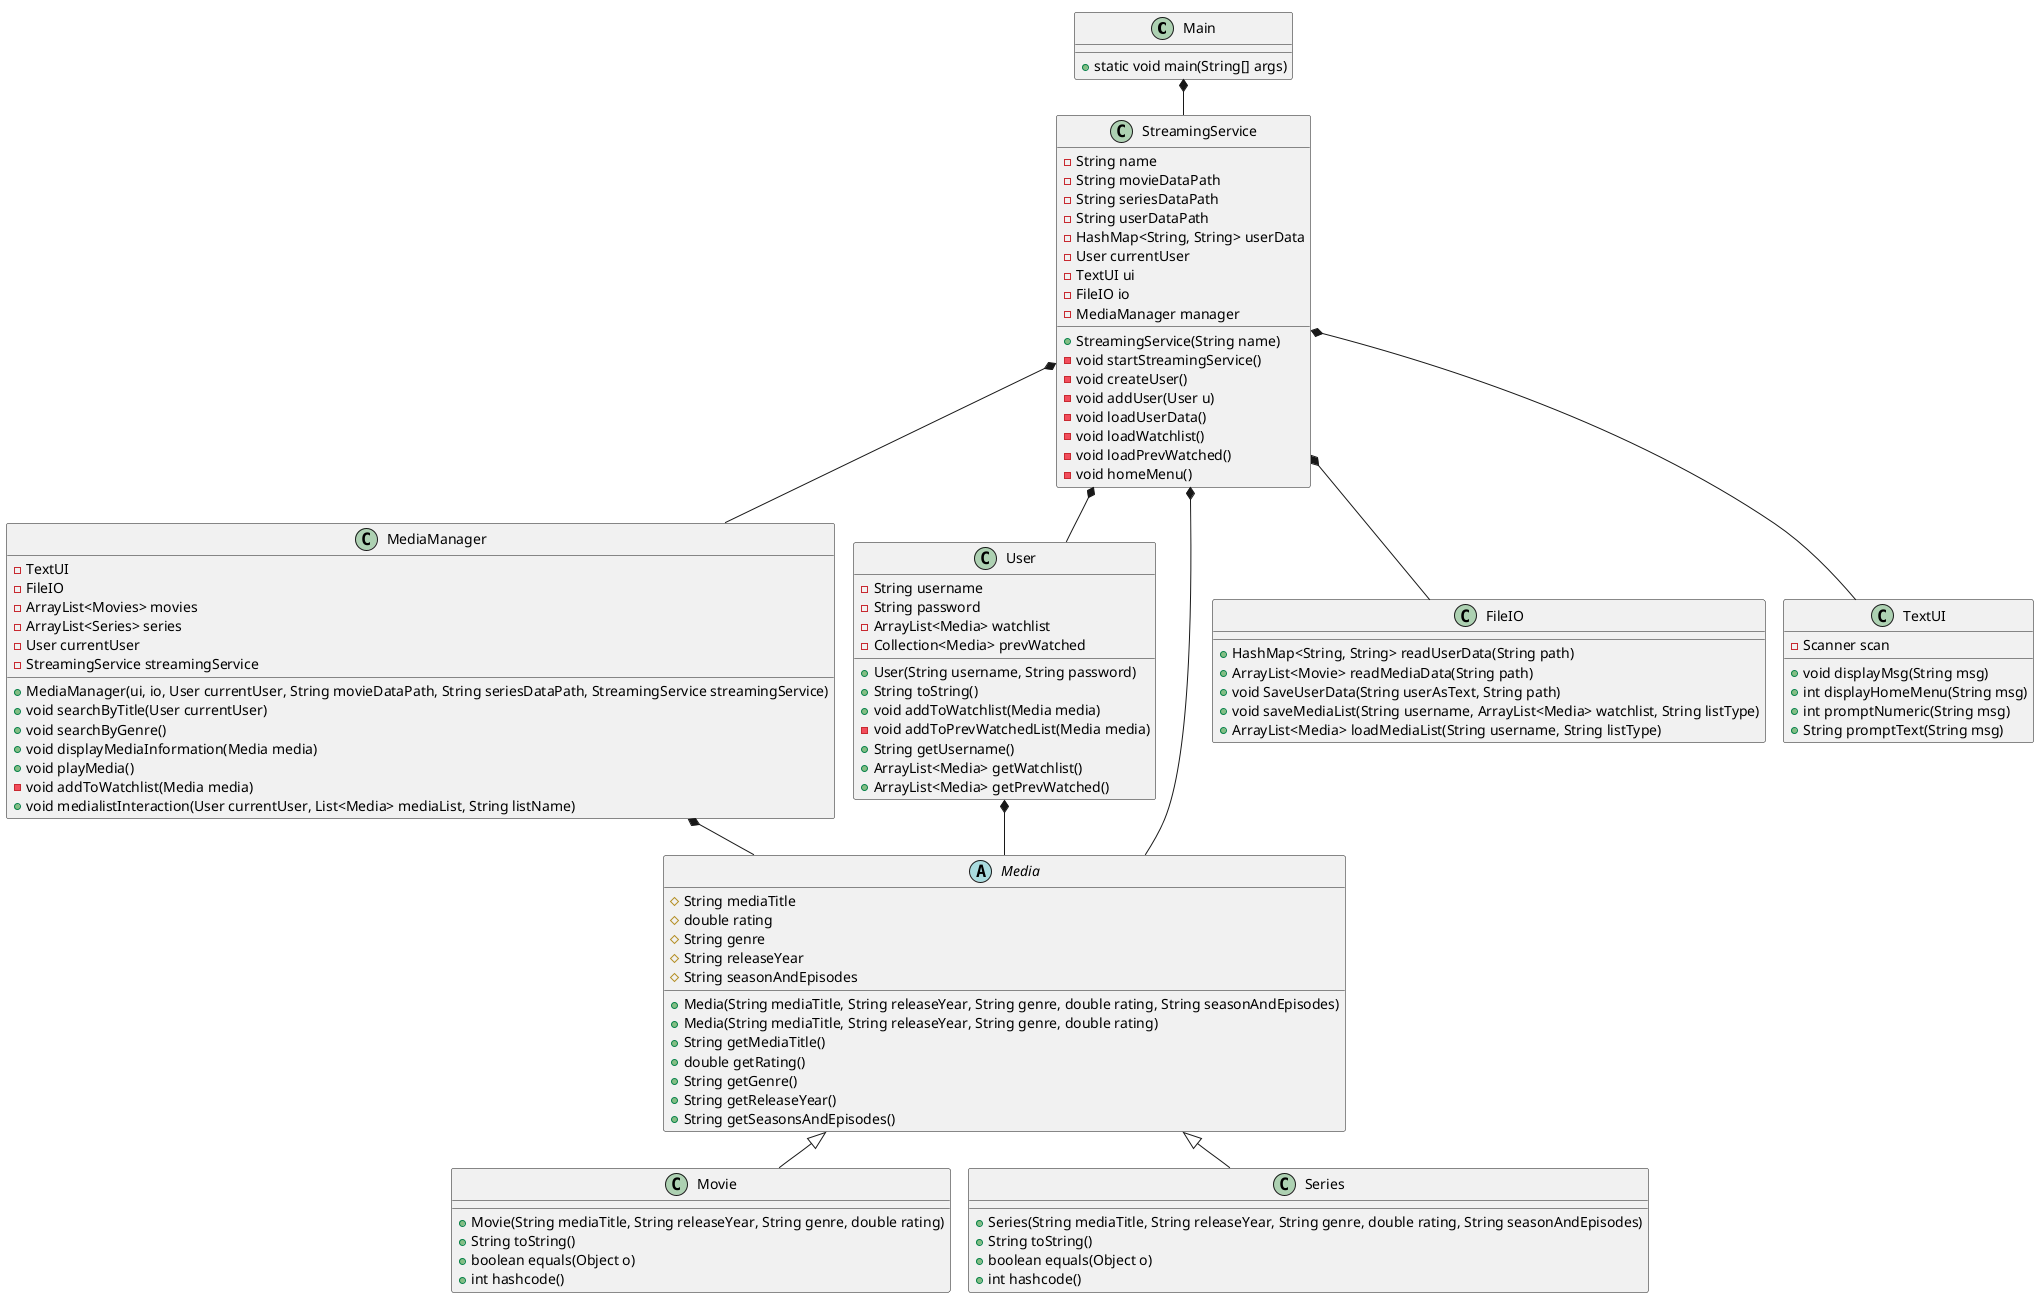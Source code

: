 @startuml
!pragma layout smetana

class Main {
+ static void main(String[] args)
}

class StreamingService{
- String name
- String movieDataPath
- String seriesDataPath
- String userDataPath
- HashMap<String, String> userData
- User currentUser
- TextUI ui
- FileIO io
- MediaManager manager
+ StreamingService(String name)
- void startStreamingService()
- void createUser()
- void addUser(User u)
- void loadUserData()
- void loadWatchlist()
- void loadPrevWatched()
- void homeMenu()


}

class MediaManager {
- TextUI
- FileIO
- ArrayList<Movies> movies
- ArrayList<Series> series
- User currentUser
- StreamingService streamingService
+ MediaManager(ui, io, User currentUser, String movieDataPath, String seriesDataPath, StreamingService streamingService)
+ void searchByTitle(User currentUser)
+ void searchByGenre()
+ void displayMediaInformation(Media media)
+ void playMedia()
- void addToWatchlist(Media media)
+ void medialistInteraction(User currentUser, List<Media> mediaList, String listName)
}

class User {
- String username
- String password
- ArrayList<Media> watchlist
- Collection<Media> prevWatched
+ User(String username, String password)
+ String toString()
+ void addToWatchlist(Media media)
- void addToPrevWatchedList(Media media)
+ String getUsername()
+ ArrayList<Media> getWatchlist()
+ ArrayList<Media> getPrevWatched()
}


abstract class Media{
# String mediaTitle
# double rating
# String genre
# String releaseYear
# String seasonAndEpisodes
+Media(String mediaTitle, String releaseYear, String genre, double rating, String seasonAndEpisodes)
+Media(String mediaTitle, String releaseYear, String genre, double rating)
+String getMediaTitle()
+double getRating()
+String getGenre()
+String getReleaseYear()
+String getSeasonsAndEpisodes()
}

class Movie{
+ Movie(String mediaTitle, String releaseYear, String genre, double rating)
+ String toString()
+ boolean equals(Object o)
+ int hashcode()
}

class Series{
+Series(String mediaTitle, String releaseYear, String genre, double rating, String seasonAndEpisodes)
+String toString()
+ boolean equals(Object o)
+ int hashcode()
}

class FileIO {
+ HashMap<String, String> readUserData(String path)
+ ArrayList<Movie> readMediaData(String path)
+ void SaveUserData(String userAsText, String path)
+ void saveMediaList(String username, ArrayList<Media> watchlist, String listType)
+ ArrayList<Media> loadMediaList(String username, String listType)
}

class TextUI {
- Scanner scan
+ void displayMsg(String msg)
+ int displayHomeMenu(String msg)
+ int promptNumeric(String msg)
+ String promptText(String msg)
}

Main *-- StreamingService
StreamingService *-- MediaManager
MediaManager *-- Media
StreamingService *-- User
StreamingService *-- FileIO
StreamingService *-- TextUI
Media <|-- Movie
Media <|-- Series
StreamingService *-- Media
User *-- Media
@enduml